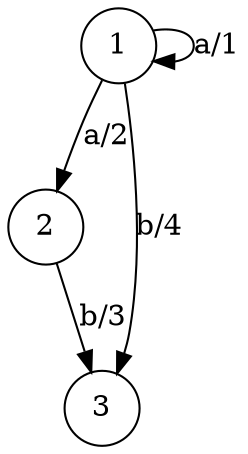 digraph fsm{
	s_0 [label="1" shape="circle"]
	s_1 [label="2" shape="circle"]
	s_2 [label="3" shape="circle"]
	
    s_0 -> s_0[label="a/1"]

	s_0 -> s_1[label="a/2"]

    s_1 -> s_2[label="b/3"]

    s_0 -> s_2[label="b/4"]
}